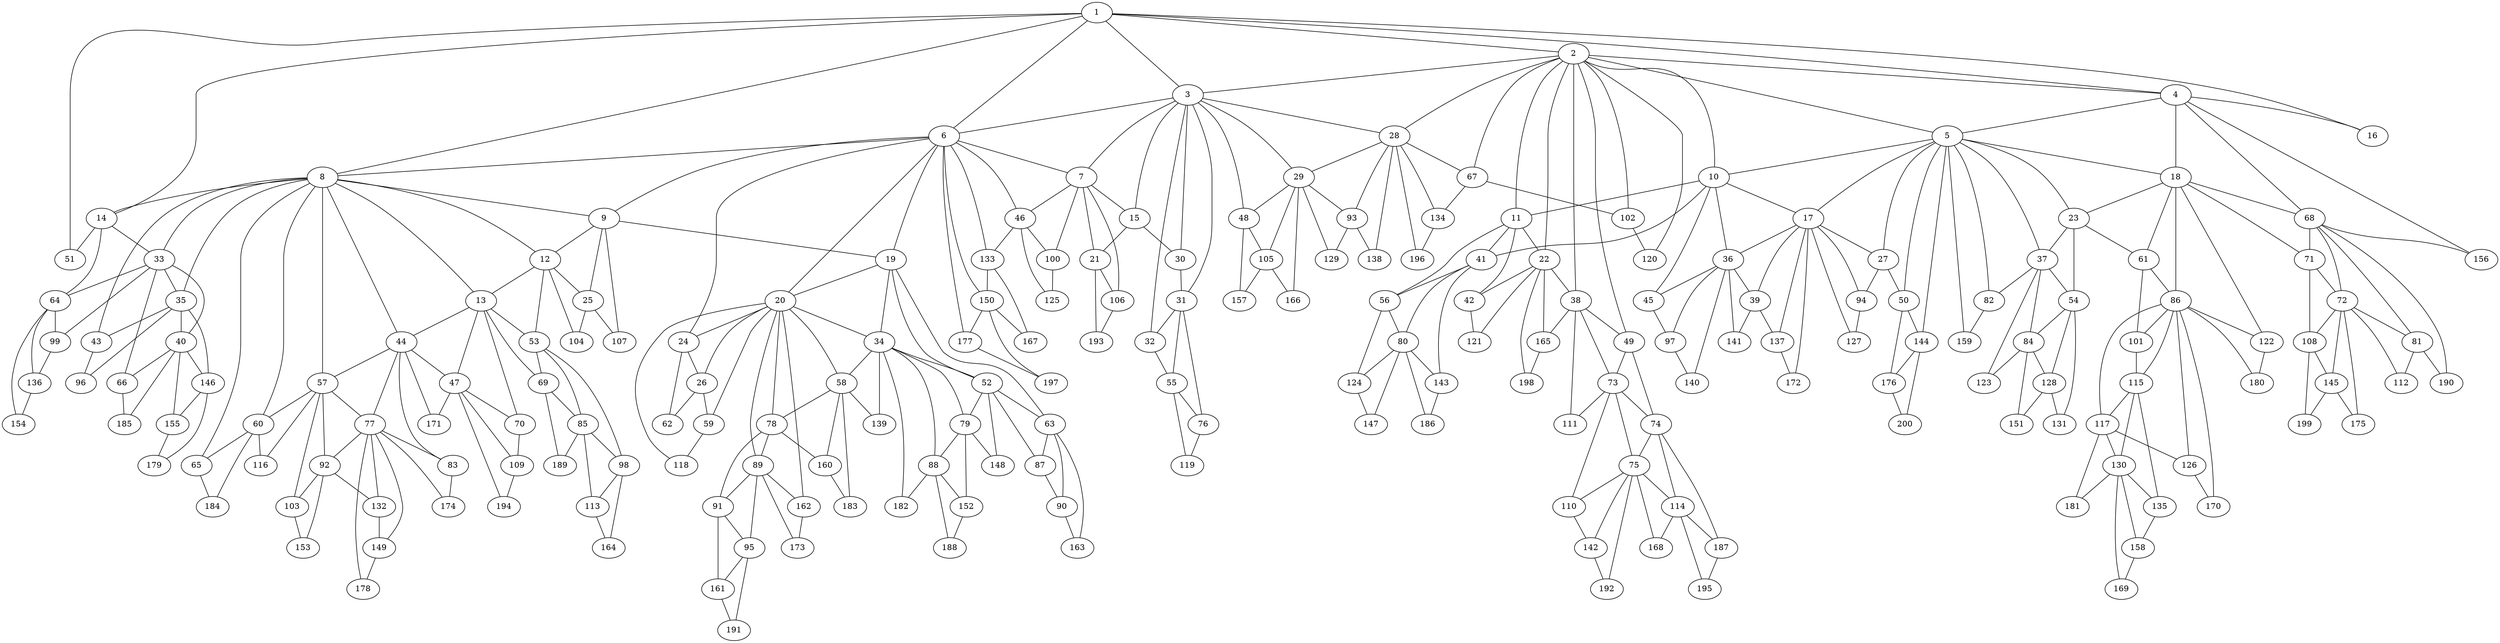 graph grafoDorogovtsevMendes{
1--2
1--3
2--3
1--4
2--4
2--5
4--5
1--6
3--6
3--7
6--7
1--8
6--8
6--9
8--9
2--10
5--10
2--11
10--11
8--12
9--12
8--13
12--13
1--14
8--14
3--15
7--15
1--16
4--16
5--17
10--17
4--18
5--18
6--19
9--19
6--20
19--20
7--21
15--21
2--22
11--22
5--23
18--23
6--24
20--24
9--25
12--25
20--26
24--26
5--27
17--27
2--28
3--28
3--29
28--29
3--30
15--30
3--31
30--31
3--32
31--32
8--33
14--33
19--34
20--34
8--35
33--35
10--36
17--36
5--37
23--37
2--38
22--38
17--39
36--39
33--40
35--40
10--41
11--41
11--42
22--42
8--43
35--43
8--44
13--44
10--45
36--45
6--46
7--46
13--47
44--47
3--48
29--48
2--49
38--49
5--50
27--50
1--51
14--51
19--52
34--52
12--53
13--53
23--54
37--54
31--55
32--55
11--56
41--56
8--57
44--57
20--58
34--58
20--59
26--59
8--60
57--60
18--61
23--61
24--62
26--62
19--63
52--63
14--64
33--64
8--65
60--65
33--66
40--66
2--67
28--67
4--68
18--68
13--69
53--69
13--70
47--70
18--71
68--71
68--72
71--72
38--73
49--73
49--74
73--74
73--75
74--75
31--76
55--76
44--77
57--77
20--78
58--78
34--79
52--79
41--80
56--80
68--81
72--81
5--82
37--82
44--83
77--83
37--84
54--84
53--85
69--85
18--86
61--86
52--87
63--87
34--88
79--88
20--89
78--89
63--90
87--90
78--91
89--91
57--92
77--92
28--93
29--93
17--94
27--94
89--95
91--95
35--96
43--96
36--97
45--97
53--98
85--98
33--99
64--99
7--100
46--100
61--101
86--101
2--102
67--102
57--103
92--103
12--104
25--104
29--105
48--105
7--106
21--106
9--107
25--107
71--108
72--108
47--109
70--109
73--110
75--110
38--111
73--111
72--112
81--112
85--113
98--113
74--114
75--114
86--115
101--115
57--116
60--116
86--117
115--117
20--118
59--118
55--119
76--119
2--120
102--120
22--121
42--121
18--122
86--122
37--123
84--123
56--124
80--124
46--125
100--125
86--126
117--126
17--127
94--127
54--128
84--128
29--129
93--129
115--130
117--130
54--131
128--131
77--132
92--132
6--133
46--133
28--134
67--134
115--135
130--135
64--136
99--136
17--137
39--137
28--138
93--138
34--139
58--139
36--140
97--140
36--141
39--141
75--142
110--142
41--143
80--143
5--144
50--144
72--145
108--145
35--146
40--146
80--147
124--147
52--148
79--148
77--149
132--149
6--150
133--150
84--151
128--151
79--152
88--152
92--153
103--153
64--154
136--154
40--155
146--155
4--156
68--156
48--157
105--157
130--158
135--158
5--159
82--159
58--160
78--160
91--161
95--161
20--162
89--162
63--163
90--163
98--164
113--164
22--165
38--165
29--166
105--166
133--167
150--167
75--168
114--168
130--169
158--169
86--170
126--170
44--171
47--171
17--172
137--172
89--173
162--173
77--174
83--174
72--175
145--175
50--176
144--176
6--177
150--177
77--178
149--178
146--179
155--179
86--180
122--180
117--181
130--181
34--182
88--182
58--183
160--183
60--184
65--184
40--185
66--185
80--186
143--186
74--187
114--187
88--188
152--188
69--189
85--189
68--190
81--190
95--191
161--191
75--192
142--192
21--193
106--193
47--194
109--194
114--195
187--195
28--196
134--196
150--197
177--197
22--198
165--198
108--199
145--199
144--200
176--200
}

